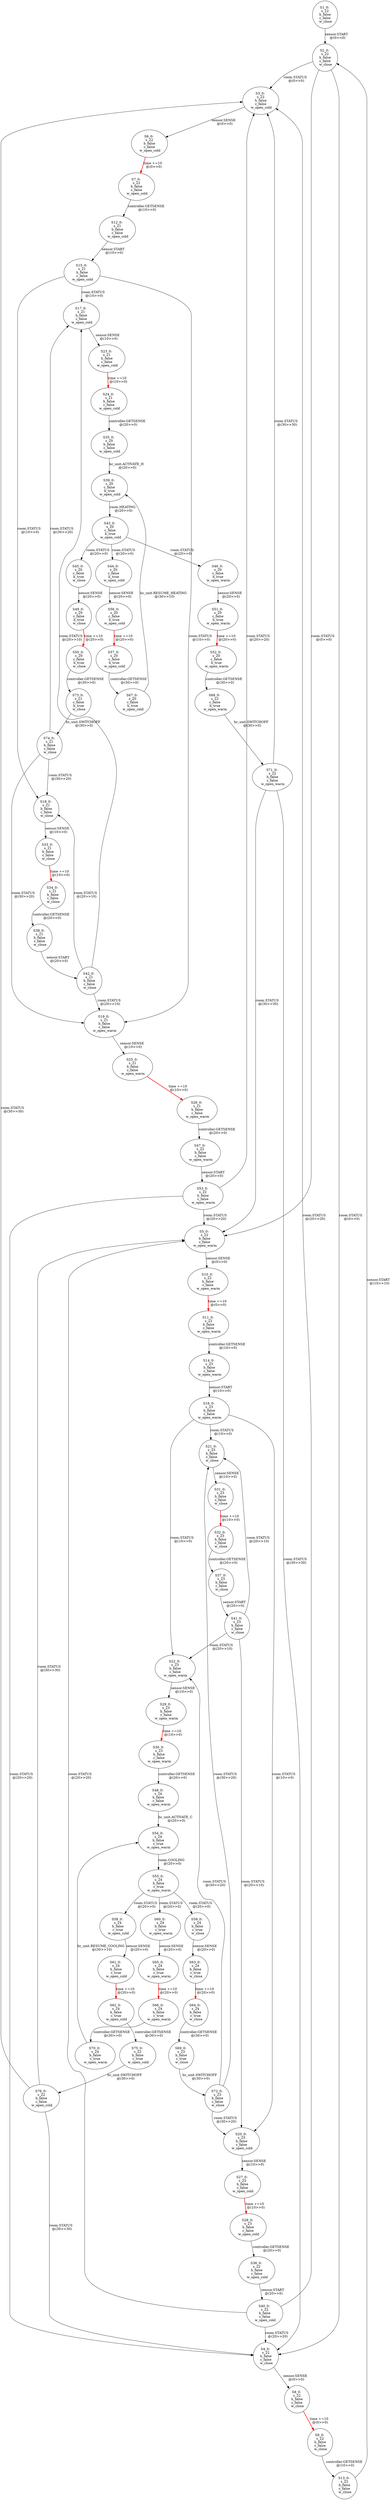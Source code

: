 digraph html {
S1_0[label="S1_0: \n s_22 \n h_false \n c_false \n w_close"];
S2_0[label="S2_0: \n s_22 \n h_false \n c_false \n w_close"];
S1_0 -> S2_0[label="sensor.START \n @(0>>0)"];
S3_0[label="S3_0: \n s_22 \n h_false \n c_false \n w_open_cold"];
S2_0 -> S3_0[label="room.STATUS \n @(0>>0)"];
S4_0[label="S4_0: \n s_22 \n h_false \n c_false \n w_close"];
S2_0 -> S4_0[label="room.STATUS \n @(0>>0)"];
S5_0[label="S5_0: \n s_22 \n h_false \n c_false \n w_open_warm"];
S2_0 -> S5_0[label="room.STATUS \n @(0>>0)"];
S6_0[label="S6_0: \n s_22 \n h_false \n c_false \n w_open_cold"];
S7_0[label="S7_0: \n s_22 \n h_false \n c_false \n w_open_cold"];
S6_0 -> S7_0[label="time +=10 \n @(0>>0)", style="bold", color="red"];
S3_0 -> S6_0[label="sensor.SENSE \n @(0>>0)"];
S8_0[label="S8_0: \n s_22 \n h_false \n c_false \n w_close"];
S9_0[label="S9_0: \n s_22 \n h_false \n c_false \n w_close"];
S8_0 -> S9_0[label="time +=10 \n @(0>>0)", style="bold", color="red"];
S4_0 -> S8_0[label="sensor.SENSE \n @(0>>0)"];
S10_0[label="S10_0: \n s_22 \n h_false \n c_false \n w_open_warm"];
S11_0[label="S11_0: \n s_22 \n h_false \n c_false \n w_open_warm"];
S10_0 -> S11_0[label="time +=10 \n @(0>>0)", style="bold", color="red"];
S5_0 -> S10_0[label="sensor.SENSE \n @(0>>0)"];
S12_0[label="S12_0: \n s_21 \n h_false \n c_false \n w_open_cold"];
S7_0 -> S12_0[label="controller.GETSENSE \n @(10>>0)"];
S13_0[label="S13_0: \n s_22 \n h_false \n c_false \n w_close"];
S9_0 -> S13_0[label="controller.GETSENSE \n @(10>>0)"];
S14_0[label="S14_0: \n s_23 \n h_false \n c_false \n w_open_warm"];
S11_0 -> S14_0[label="controller.GETSENSE \n @(10>>0)"];
S15_0[label="S15_0: \n s_21 \n h_false \n c_false \n w_open_cold"];
S12_0 -> S15_0[label="sensor.START \n @(10>>0)"];
S13_0 -> S2_0[label="sensor.START \n @(10>>10)"];
S16_0[label="S16_0: \n s_23 \n h_false \n c_false \n w_open_warm"];
S14_0 -> S16_0[label="sensor.START \n @(10>>0)"];
S17_0[label="S17_0: \n s_21 \n h_false \n c_false \n w_open_cold"];
S15_0 -> S17_0[label="room.STATUS \n @(10>>0)"];
S18_0[label="S18_0: \n s_21 \n h_false \n c_false \n w_close"];
S15_0 -> S18_0[label="room.STATUS \n @(10>>0)"];
S19_0[label="S19_0: \n s_21 \n h_false \n c_false \n w_open_warm"];
S15_0 -> S19_0[label="room.STATUS \n @(10>>0)"];
S20_0[label="S20_0: \n s_23 \n h_false \n c_false \n w_open_cold"];
S16_0 -> S20_0[label="room.STATUS \n @(10>>0)"];
S21_0[label="S21_0: \n s_23 \n h_false \n c_false \n w_close"];
S16_0 -> S21_0[label="room.STATUS \n @(10>>0)"];
S22_0[label="S22_0: \n s_23 \n h_false \n c_false \n w_open_warm"];
S16_0 -> S22_0[label="room.STATUS \n @(10>>0)"];
S23_0[label="S23_0: \n s_21 \n h_false \n c_false \n w_open_cold"];
S24_0[label="S24_0: \n s_21 \n h_false \n c_false \n w_open_cold"];
S23_0 -> S24_0[label="time +=10 \n @(10>>0)", style="bold", color="red"];
S17_0 -> S23_0[label="sensor.SENSE \n @(10>>0)"];
S25_0[label="S25_0: \n s_21 \n h_false \n c_false \n w_open_warm"];
S26_0[label="S26_0: \n s_21 \n h_false \n c_false \n w_open_warm"];
S25_0 -> S26_0[label="time +=10 \n @(10>>0)", style="bold", color="red"];
S19_0 -> S25_0[label="sensor.SENSE \n @(10>>0)"];
S27_0[label="S27_0: \n s_23 \n h_false \n c_false \n w_open_cold"];
S28_0[label="S28_0: \n s_23 \n h_false \n c_false \n w_open_cold"];
S27_0 -> S28_0[label="time +=10 \n @(10>>0)", style="bold", color="red"];
S20_0 -> S27_0[label="sensor.SENSE \n @(10>>0)"];
S29_0[label="S29_0: \n s_23 \n h_false \n c_false \n w_open_warm"];
S30_0[label="S30_0: \n s_23 \n h_false \n c_false \n w_open_warm"];
S29_0 -> S30_0[label="time +=10 \n @(10>>0)", style="bold", color="red"];
S22_0 -> S29_0[label="sensor.SENSE \n @(10>>0)"];
S31_0[label="S31_0: \n s_23 \n h_false \n c_false \n w_close"];
S32_0[label="S32_0: \n s_23 \n h_false \n c_false \n w_close"];
S31_0 -> S32_0[label="time +=10 \n @(10>>0)", style="bold", color="red"];
S21_0 -> S31_0[label="sensor.SENSE \n @(10>>0)"];
S33_0[label="S33_0: \n s_21 \n h_false \n c_false \n w_close"];
S34_0[label="S34_0: \n s_21 \n h_false \n c_false \n w_close"];
S33_0 -> S34_0[label="time +=10 \n @(10>>0)", style="bold", color="red"];
S18_0 -> S33_0[label="sensor.SENSE \n @(10>>0)"];
S35_0[label="S35_0: \n s_20 \n h_false \n c_false \n w_open_cold"];
S24_0 -> S35_0[label="controller.GETSENSE \n @(20>>0)"];
S36_0[label="S36_0: \n s_22 \n h_false \n c_false \n w_open_cold"];
S28_0 -> S36_0[label="controller.GETSENSE \n @(20>>0)"];
S37_0[label="S37_0: \n s_23 \n h_false \n c_false \n w_close"];
S32_0 -> S37_0[label="controller.GETSENSE \n @(20>>0)"];
S38_0[label="S38_0: \n s_21 \n h_false \n c_false \n w_close"];
S34_0 -> S38_0[label="controller.GETSENSE \n @(20>>0)"];
S39_0[label="S39_0: \n s_20 \n c_false \n h_true \n w_open_cold"];
S35_0 -> S39_0[label="hc_unit.ACTIVATE_H \n @(20>>0)"];
S40_0[label="S40_0: \n s_22 \n h_false \n c_false \n w_open_cold"];
S36_0 -> S40_0[label="sensor.START \n @(20>>0)"];
S41_0[label="S41_0: \n s_23 \n h_false \n c_false \n w_close"];
S37_0 -> S41_0[label="sensor.START \n @(20>>0)"];
S42_0[label="S42_0: \n s_21 \n h_false \n c_false \n w_close"];
S38_0 -> S42_0[label="sensor.START \n @(20>>0)"];
S43_0[label="S43_0: \n s_20 \n c_false \n h_true \n w_open_cold"];
S39_0 -> S43_0[label="room.HEATING \n @(20>>0)"];
S40_0 -> S3_0[label="room.STATUS \n @(20>>20)"];
S40_0 -> S4_0[label="room.STATUS \n @(20>>20)"];
S40_0 -> S5_0[label="room.STATUS \n @(20>>20)"];
S41_0 -> S20_0[label="room.STATUS \n @(20>>10)"];
S41_0 -> S21_0[label="room.STATUS \n @(20>>10)"];
S41_0 -> S22_0[label="room.STATUS \n @(20>>10)"];
S42_0 -> S17_0[label="room.STATUS \n @(20>>10)"];
S42_0 -> S18_0[label="room.STATUS \n @(20>>10)"];
S42_0 -> S19_0[label="room.STATUS \n @(20>>10)"];
S44_0[label="S44_0: \n s_20 \n c_false \n h_true \n w_open_cold"];
S43_0 -> S44_0[label="room.STATUS \n @(20>>0)"];
S45_0[label="S45_0: \n s_20 \n c_false \n h_true \n w_close"];
S43_0 -> S45_0[label="room.STATUS \n @(20>>0)"];
S46_0[label="S46_0: \n s_20 \n c_false \n h_true \n w_open_warm"];
S43_0 -> S46_0[label="room.STATUS \n @(20>>0)"];
S47_0[label="S47_0: \n s_22 \n h_false \n c_false \n w_open_warm"];
S26_0 -> S47_0[label="controller.GETSENSE \n @(20>>0)"];
S48_0[label="S48_0: \n s_24 \n h_false \n c_false \n w_open_warm"];
S30_0 -> S48_0[label="controller.GETSENSE \n @(20>>0)"];
S49_0[label="S49_0: \n s_20 \n c_false \n h_true \n w_close"];
S50_0[label="S50_0: \n s_20 \n c_false \n h_true \n w_close"];
S49_0 -> S50_0[label="time +=10 \n @(20>>0)", style="bold", color="red"];
S45_0 -> S49_0[label="sensor.SENSE \n @(20>>0)"];
S51_0[label="S51_0: \n s_20 \n c_false \n h_true \n w_open_warm"];
S52_0[label="S52_0: \n s_20 \n c_false \n h_true \n w_open_warm"];
S51_0 -> S52_0[label="time +=10 \n @(20>>0)", style="bold", color="red"];
S46_0 -> S51_0[label="sensor.SENSE \n @(20>>0)"];
S53_0[label="S53_0: \n s_22 \n h_false \n c_false \n w_open_warm"];
S47_0 -> S53_0[label="sensor.START \n @(20>>0)"];
S54_0[label="S54_0: \n s_24 \n h_false \n c_true \n w_open_warm"];
S48_0 -> S54_0[label="hc_unit.ACTIVATE_C \n @(20>>0)"];
S53_0 -> S3_0[label="room.STATUS \n @(20>>20)"];
S53_0 -> S4_0[label="room.STATUS \n @(20>>20)"];
S53_0 -> S5_0[label="room.STATUS \n @(20>>20)"];
S55_0[label="S55_0: \n s_24 \n h_false \n c_true \n w_open_warm"];
S54_0 -> S55_0[label="room.COOLING \n @(20>>0)"];
S56_0[label="S56_0: \n s_20 \n c_false \n h_true \n w_open_cold"];
S57_0[label="S57_0: \n s_20 \n c_false \n h_true \n w_open_cold"];
S56_0 -> S57_0[label="time +=10 \n @(20>>0)", style="bold", color="red"];
S44_0 -> S56_0[label="sensor.SENSE \n @(20>>0)"];
S58_0[label="S58_0: \n s_24 \n h_false \n c_true \n w_open_cold"];
S55_0 -> S58_0[label="room.STATUS \n @(20>>0)"];
S59_0[label="S59_0: \n s_24 \n h_false \n c_true \n w_close"];
S55_0 -> S59_0[label="room.STATUS \n @(20>>0)"];
S60_0[label="S60_0: \n s_24 \n h_false \n c_true \n w_open_warm"];
S55_0 -> S60_0[label="room.STATUS \n @(20>>0)"];
S61_0[label="S61_0: \n s_24 \n h_false \n c_true \n w_open_cold"];
S62_0[label="S62_0: \n s_24 \n h_false \n c_true \n w_open_cold"];
S61_0 -> S62_0[label="time +=10 \n @(20>>0)", style="bold", color="red"];
S58_0 -> S61_0[label="sensor.SENSE \n @(20>>0)"];
S63_0[label="S63_0: \n s_24 \n h_false \n c_true \n w_close"];
S64_0[label="S64_0: \n s_24 \n h_false \n c_true \n w_close"];
S63_0 -> S64_0[label="time +=10 \n @(20>>0)", style="bold", color="red"];
S59_0 -> S63_0[label="sensor.SENSE \n @(20>>0)"];
S65_0[label="S65_0: \n s_24 \n h_false \n c_true \n w_open_warm"];
S66_0[label="S66_0: \n s_24 \n h_false \n c_true \n w_open_warm"];
S65_0 -> S66_0[label="time +=10 \n @(20>>0)", style="bold", color="red"];
S60_0 -> S65_0[label="sensor.SENSE \n @(20>>0)"];
S67_0[label="S67_0: \n s_20 \n c_false \n h_true \n w_open_cold"];
S57_0 -> S67_0[label="controller.GETSENSE \n @(30>>0)"];
S68_0[label="S68_0: \n s_22 \n c_false \n h_true \n w_open_warm"];
S52_0 -> S68_0[label="controller.GETSENSE \n @(30>>0)"];
S69_0[label="S69_0: \n s_23 \n h_false \n c_true \n w_close"];
S64_0 -> S69_0[label="controller.GETSENSE \n @(30>>0)"];
S70_0[label="S70_0: \n s_24 \n h_false \n c_true \n w_open_warm"];
S66_0 -> S70_0[label="controller.GETSENSE \n @(30>>0)"];
S67_0 -> S39_0[label="hc_unit.RESUME_HEATING \n @(30>>10)"];
S71_0[label="S71_0: \n s_22 \n h_false \n c_false \n w_open_warm"];
S68_0 -> S71_0[label="hc_unit.SWITCHOFF \n @(30>>0)"];
S72_0[label="S72_0: \n s_23 \n h_false \n c_false \n w_close"];
S69_0 -> S72_0[label="hc_unit.SWITCHOFF \n @(30>>0)"];
S70_0 -> S54_0[label="hc_unit.RESUME_COOLING \n @(30>>10)"];
S73_0[label="S73_0: \n s_21 \n c_false \n h_true \n w_close"];
S50_0 -> S73_0[label="controller.GETSENSE \n @(30>>0)"];
S71_0 -> S3_0[label="room.STATUS \n @(30>>30)"];
S71_0 -> S4_0[label="room.STATUS \n @(30>>30)"];
S71_0 -> S5_0[label="room.STATUS \n @(30>>30)"];
S72_0 -> S20_0[label="room.STATUS \n @(30>>20)"];
S72_0 -> S21_0[label="room.STATUS \n @(30>>20)"];
S72_0 -> S22_0[label="room.STATUS \n @(30>>20)"];
S74_0[label="S74_0: \n s_21 \n h_false \n c_false \n w_close"];
S73_0 -> S74_0[label="hc_unit.SWITCHOFF \n @(30>>0)"];
S75_0[label="S75_0: \n s_22 \n h_false \n c_true \n w_open_cold"];
S62_0 -> S75_0[label="controller.GETSENSE \n @(30>>0)"];
S74_0 -> S17_0[label="room.STATUS \n @(30>>20)"];
S74_0 -> S18_0[label="room.STATUS \n @(30>>20)"];
S74_0 -> S19_0[label="room.STATUS \n @(30>>20)"];
S76_0[label="S76_0: \n s_22 \n h_false \n c_false \n w_open_cold"];
S75_0 -> S76_0[label="hc_unit.SWITCHOFF \n @(30>>0)"];
S76_0 -> S3_0[label="room.STATUS \n @(30>>30)"];
S76_0 -> S4_0[label="room.STATUS \n @(30>>30)"];
S76_0 -> S5_0[label="room.STATUS \n @(30>>30)"];
}
